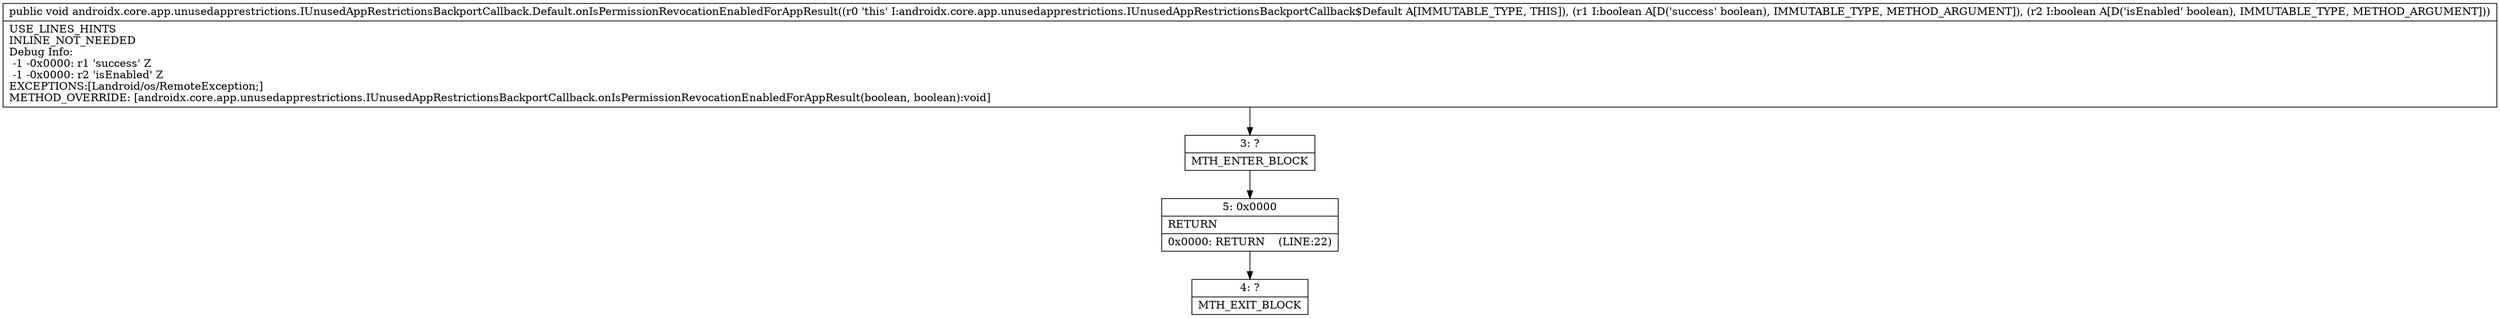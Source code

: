 digraph "CFG forandroidx.core.app.unusedapprestrictions.IUnusedAppRestrictionsBackportCallback.Default.onIsPermissionRevocationEnabledForAppResult(ZZ)V" {
Node_3 [shape=record,label="{3\:\ ?|MTH_ENTER_BLOCK\l}"];
Node_5 [shape=record,label="{5\:\ 0x0000|RETURN\l|0x0000: RETURN    (LINE:22)\l}"];
Node_4 [shape=record,label="{4\:\ ?|MTH_EXIT_BLOCK\l}"];
MethodNode[shape=record,label="{public void androidx.core.app.unusedapprestrictions.IUnusedAppRestrictionsBackportCallback.Default.onIsPermissionRevocationEnabledForAppResult((r0 'this' I:androidx.core.app.unusedapprestrictions.IUnusedAppRestrictionsBackportCallback$Default A[IMMUTABLE_TYPE, THIS]), (r1 I:boolean A[D('success' boolean), IMMUTABLE_TYPE, METHOD_ARGUMENT]), (r2 I:boolean A[D('isEnabled' boolean), IMMUTABLE_TYPE, METHOD_ARGUMENT]))  | USE_LINES_HINTS\lINLINE_NOT_NEEDED\lDebug Info:\l  \-1 \-0x0000: r1 'success' Z\l  \-1 \-0x0000: r2 'isEnabled' Z\lEXCEPTIONS:[Landroid\/os\/RemoteException;]\lMETHOD_OVERRIDE: [androidx.core.app.unusedapprestrictions.IUnusedAppRestrictionsBackportCallback.onIsPermissionRevocationEnabledForAppResult(boolean, boolean):void]\l}"];
MethodNode -> Node_3;Node_3 -> Node_5;
Node_5 -> Node_4;
}

